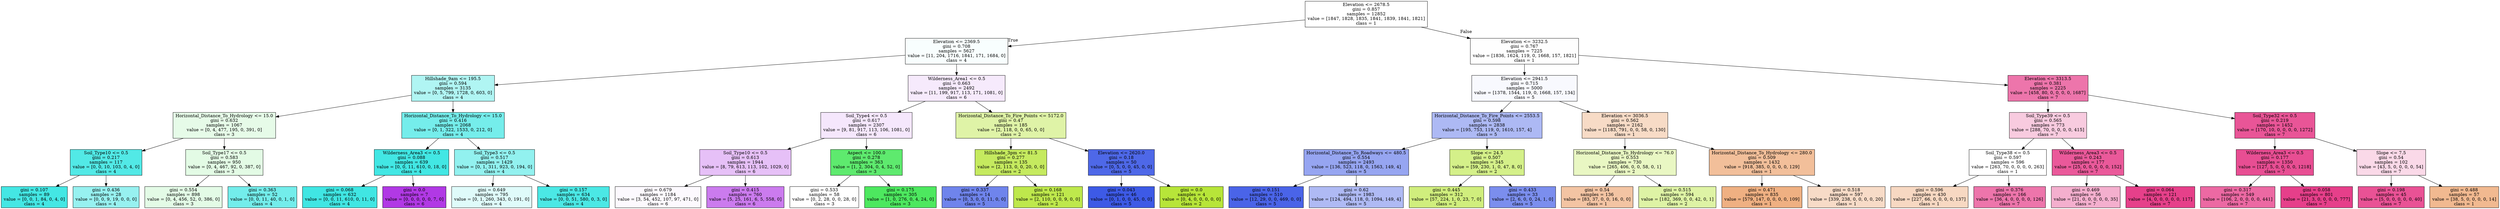 digraph Tree {
node [shape=box, style="filled", color="black"] ;
0 [label="Elevation <= 2678.5\ngini = 0.857\nsamples = 12852\nvalue = [1847, 1828, 1835, 1841, 1839, 1841, 1821]\nclass = 1", fillcolor="#e5813900"] ;
1 [label="Elevation <= 2369.5\ngini = 0.708\nsamples = 5627\nvalue = [11, 204, 1716, 1841, 171, 1684, 0]\nclass = 4", fillcolor="#39e5e208"] ;
0 -> 1 [labeldistance=2.5, labelangle=45, headlabel="True"] ;
2 [label="Hillshade_9am <= 195.5\ngini = 0.594\nsamples = 3135\nvalue = [0, 5, 799, 1728, 0, 603, 0]\nclass = 4", fillcolor="#39e5e265"] ;
1 -> 2 ;
3 [label="Horizontal_Distance_To_Hydrology <= 15.0\ngini = 0.632\nsamples = 1067\nvalue = [0, 4, 477, 195, 0, 391, 0]\nclass = 3", fillcolor="#39e54d20"] ;
2 -> 3 ;
4 [label="Soil_Type10 <= 0.5\ngini = 0.217\nsamples = 117\nvalue = [0, 0, 10, 103, 0, 4, 0]\nclass = 4", fillcolor="#39e5e2de"] ;
3 -> 4 ;
5 [label="gini = 0.107\nsamples = 89\nvalue = [0, 0, 1, 84, 0, 4, 0]\nclass = 4", fillcolor="#39e5e2f0"] ;
4 -> 5 ;
6 [label="gini = 0.436\nsamples = 28\nvalue = [0, 0, 9, 19, 0, 0, 0]\nclass = 4", fillcolor="#39e5e286"] ;
4 -> 6 ;
7 [label="Soil_Type17 <= 0.5\ngini = 0.583\nsamples = 950\nvalue = [0, 4, 467, 92, 0, 387, 0]\nclass = 3", fillcolor="#39e54d24"] ;
3 -> 7 ;
8 [label="gini = 0.554\nsamples = 898\nvalue = [0, 4, 456, 52, 0, 386, 0]\nclass = 3", fillcolor="#39e54d23"] ;
7 -> 8 ;
9 [label="gini = 0.363\nsamples = 52\nvalue = [0, 0, 11, 40, 0, 1, 0]\nclass = 4", fillcolor="#39e5e2b4"] ;
7 -> 9 ;
10 [label="Horizontal_Distance_To_Hydrology <= 15.0\ngini = 0.416\nsamples = 2068\nvalue = [0, 1, 322, 1533, 0, 212, 0]\nclass = 4", fillcolor="#39e5e2b1"] ;
2 -> 10 ;
11 [label="Wilderness_Area3 <= 0.5\ngini = 0.088\nsamples = 639\nvalue = [0, 0, 11, 610, 0, 18, 0]\nclass = 4", fillcolor="#39e5e2f3"] ;
10 -> 11 ;
12 [label="gini = 0.068\nsamples = 632\nvalue = [0, 0, 11, 610, 0, 11, 0]\nclass = 4", fillcolor="#39e5e2f6"] ;
11 -> 12 ;
13 [label="gini = 0.0\nsamples = 7\nvalue = [0, 0, 0, 0, 0, 7, 0]\nclass = 6", fillcolor="#b139e5ff"] ;
11 -> 13 ;
14 [label="Soil_Type3 <= 0.5\ngini = 0.517\nsamples = 1429\nvalue = [0, 1, 311, 923, 0, 194, 0]\nclass = 4", fillcolor="#39e5e28c"] ;
10 -> 14 ;
15 [label="gini = 0.649\nsamples = 795\nvalue = [0, 1, 260, 343, 0, 191, 0]\nclass = 4", fillcolor="#39e5e228"] ;
14 -> 15 ;
16 [label="gini = 0.157\nsamples = 634\nvalue = [0, 0, 51, 580, 0, 3, 0]\nclass = 4", fillcolor="#39e5e2e7"] ;
14 -> 16 ;
17 [label="Wilderness_Area1 <= 0.5\ngini = 0.663\nsamples = 2492\nvalue = [11, 199, 917, 113, 171, 1081, 0]\nclass = 6", fillcolor="#b139e51b"] ;
1 -> 17 ;
18 [label="Soil_Type4 <= 0.5\ngini = 0.617\nsamples = 2307\nvalue = [9, 81, 917, 113, 106, 1081, 0]\nclass = 6", fillcolor="#b139e51e"] ;
17 -> 18 ;
19 [label="Soil_Type10 <= 0.5\ngini = 0.613\nsamples = 1944\nvalue = [8, 79, 613, 113, 102, 1029, 0]\nclass = 6", fillcolor="#b139e550"] ;
18 -> 19 ;
20 [label="gini = 0.679\nsamples = 1184\nvalue = [3, 54, 452, 107, 97, 471, 0]\nclass = 6", fillcolor="#b139e507"] ;
19 -> 20 ;
21 [label="gini = 0.415\nsamples = 760\nvalue = [5, 25, 161, 6, 5, 558, 0]\nclass = 6", fillcolor="#b139e5a9"] ;
19 -> 21 ;
22 [label="Aspect <= 100.0\ngini = 0.278\nsamples = 363\nvalue = [1, 2, 304, 0, 4, 52, 0]\nclass = 3", fillcolor="#39e54dcf"] ;
18 -> 22 ;
23 [label="gini = 0.533\nsamples = 58\nvalue = [0, 2, 28, 0, 0, 28, 0]\nclass = 3", fillcolor="#39e54d00"] ;
22 -> 23 ;
24 [label="gini = 0.175\nsamples = 305\nvalue = [1, 0, 276, 0, 4, 24, 0]\nclass = 3", fillcolor="#39e54de5"] ;
22 -> 24 ;
25 [label="Horizontal_Distance_To_Fire_Points <= 5172.0\ngini = 0.47\nsamples = 185\nvalue = [2, 118, 0, 0, 65, 0, 0]\nclass = 2", fillcolor="#b7e53971"] ;
17 -> 25 ;
26 [label="Hillshade_3pm <= 81.5\ngini = 0.277\nsamples = 135\nvalue = [2, 113, 0, 0, 20, 0, 0]\nclass = 2", fillcolor="#b7e539ce"] ;
25 -> 26 ;
27 [label="gini = 0.337\nsamples = 14\nvalue = [0, 3, 0, 0, 11, 0, 0]\nclass = 5", fillcolor="#3956e5b9"] ;
26 -> 27 ;
28 [label="gini = 0.168\nsamples = 121\nvalue = [2, 110, 0, 0, 9, 0, 0]\nclass = 2", fillcolor="#b7e539e6"] ;
26 -> 28 ;
29 [label="Elevation <= 2620.0\ngini = 0.18\nsamples = 50\nvalue = [0, 5, 0, 0, 45, 0, 0]\nclass = 5", fillcolor="#3956e5e3"] ;
25 -> 29 ;
30 [label="gini = 0.043\nsamples = 46\nvalue = [0, 1, 0, 0, 45, 0, 0]\nclass = 5", fillcolor="#3956e5f9"] ;
29 -> 30 ;
31 [label="gini = 0.0\nsamples = 4\nvalue = [0, 4, 0, 0, 0, 0, 0]\nclass = 2", fillcolor="#b7e539ff"] ;
29 -> 31 ;
32 [label="Elevation <= 3232.5\ngini = 0.767\nsamples = 7225\nvalue = [1836, 1624, 119, 0, 1668, 157, 1821]\nclass = 1", fillcolor="#e5813901"] ;
0 -> 32 [labeldistance=2.5, labelangle=-45, headlabel="False"] ;
33 [label="Elevation <= 2941.5\ngini = 0.715\nsamples = 5000\nvalue = [1378, 1544, 119, 0, 1668, 157, 134]\nclass = 5", fillcolor="#3956e509"] ;
32 -> 33 ;
34 [label="Horizontal_Distance_To_Fire_Points <= 2553.5\ngini = 0.598\nsamples = 2838\nvalue = [195, 753, 119, 0, 1610, 157, 4]\nclass = 5", fillcolor="#3956e569"] ;
33 -> 34 ;
35 [label="Horizontal_Distance_To_Roadways <= 480.5\ngini = 0.554\nsamples = 2493\nvalue = [136, 523, 118, 0, 1563, 149, 4]\nclass = 5", fillcolor="#3956e587"] ;
34 -> 35 ;
36 [label="gini = 0.151\nsamples = 510\nvalue = [12, 29, 0, 0, 469, 0, 0]\nclass = 5", fillcolor="#3956e5e9"] ;
35 -> 36 ;
37 [label="gini = 0.62\nsamples = 1983\nvalue = [124, 494, 118, 0, 1094, 149, 4]\nclass = 5", fillcolor="#3956e567"] ;
35 -> 37 ;
38 [label="Slope <= 24.5\ngini = 0.507\nsamples = 345\nvalue = [59, 230, 1, 0, 47, 8, 0]\nclass = 2", fillcolor="#b7e53998"] ;
34 -> 38 ;
39 [label="gini = 0.445\nsamples = 312\nvalue = [57, 224, 1, 0, 23, 7, 0]\nclass = 2", fillcolor="#b7e539a7"] ;
38 -> 39 ;
40 [label="gini = 0.433\nsamples = 33\nvalue = [2, 6, 0, 0, 24, 1, 0]\nclass = 5", fillcolor="#3956e5aa"] ;
38 -> 40 ;
41 [label="Elevation <= 3036.5\ngini = 0.562\nsamples = 2162\nvalue = [1183, 791, 0, 0, 58, 0, 130]\nclass = 1", fillcolor="#e5813949"] ;
33 -> 41 ;
42 [label="Horizontal_Distance_To_Hydrology <= 76.0\ngini = 0.553\nsamples = 730\nvalue = [265, 406, 0, 0, 58, 0, 1]\nclass = 2", fillcolor="#b7e5394d"] ;
41 -> 42 ;
43 [label="gini = 0.54\nsamples = 136\nvalue = [83, 37, 0, 0, 16, 0, 0]\nclass = 1", fillcolor="#e5813976"] ;
42 -> 43 ;
44 [label="gini = 0.515\nsamples = 594\nvalue = [182, 369, 0, 0, 42, 0, 1]\nclass = 2", fillcolor="#b7e53974"] ;
42 -> 44 ;
45 [label="Horizontal_Distance_To_Hydrology <= 280.0\ngini = 0.509\nsamples = 1432\nvalue = [918, 385, 0, 0, 0, 0, 129]\nclass = 1", fillcolor="#e5813982"] ;
41 -> 45 ;
46 [label="gini = 0.471\nsamples = 835\nvalue = [579, 147, 0, 0, 0, 0, 109]\nclass = 1", fillcolor="#e58139a0"] ;
45 -> 46 ;
47 [label="gini = 0.518\nsamples = 597\nvalue = [339, 238, 0, 0, 0, 0, 20]\nclass = 1", fillcolor="#e5813948"] ;
45 -> 47 ;
48 [label="Elevation <= 3313.5\ngini = 0.381\nsamples = 2225\nvalue = [458, 80, 0, 0, 0, 0, 1687]\nclass = 7", fillcolor="#e53986b1"] ;
32 -> 48 ;
49 [label="Soil_Type39 <= 0.5\ngini = 0.565\nsamples = 773\nvalue = [288, 70, 0, 0, 0, 0, 415]\nclass = 7", fillcolor="#e5398643"] ;
48 -> 49 ;
50 [label="Soil_Type38 <= 0.5\ngini = 0.597\nsamples = 596\nvalue = [263, 70, 0, 0, 0, 0, 263]\nclass = 1", fillcolor="#e5813900"] ;
49 -> 50 ;
51 [label="gini = 0.596\nsamples = 430\nvalue = [227, 66, 0, 0, 0, 0, 137]\nclass = 1", fillcolor="#e581394e"] ;
50 -> 51 ;
52 [label="gini = 0.376\nsamples = 166\nvalue = [36, 4, 0, 0, 0, 0, 126]\nclass = 7", fillcolor="#e53986b1"] ;
50 -> 52 ;
53 [label="Wilderness_Area3 <= 0.5\ngini = 0.243\nsamples = 177\nvalue = [25, 0, 0, 0, 0, 0, 152]\nclass = 7", fillcolor="#e53986d5"] ;
49 -> 53 ;
54 [label="gini = 0.469\nsamples = 56\nvalue = [21, 0, 0, 0, 0, 0, 35]\nclass = 7", fillcolor="#e5398666"] ;
53 -> 54 ;
55 [label="gini = 0.064\nsamples = 121\nvalue = [4, 0, 0, 0, 0, 0, 117]\nclass = 7", fillcolor="#e53986f6"] ;
53 -> 55 ;
56 [label="Soil_Type32 <= 0.5\ngini = 0.219\nsamples = 1452\nvalue = [170, 10, 0, 0, 0, 0, 1272]\nclass = 7", fillcolor="#e53986db"] ;
48 -> 56 ;
57 [label="Wilderness_Area3 <= 0.5\ngini = 0.177\nsamples = 1350\nvalue = [127, 5, 0, 0, 0, 0, 1218]\nclass = 7", fillcolor="#e53986e3"] ;
56 -> 57 ;
58 [label="gini = 0.317\nsamples = 549\nvalue = [106, 2, 0, 0, 0, 0, 441]\nclass = 7", fillcolor="#e53986c1"] ;
57 -> 58 ;
59 [label="gini = 0.058\nsamples = 801\nvalue = [21, 3, 0, 0, 0, 0, 777]\nclass = 7", fillcolor="#e53986f7"] ;
57 -> 59 ;
60 [label="Slope <= 7.5\ngini = 0.54\nsamples = 102\nvalue = [43, 5, 0, 0, 0, 0, 54]\nclass = 7", fillcolor="#e5398630"] ;
56 -> 60 ;
61 [label="gini = 0.198\nsamples = 45\nvalue = [5, 0, 0, 0, 0, 0, 40]\nclass = 7", fillcolor="#e53986df"] ;
60 -> 61 ;
62 [label="gini = 0.488\nsamples = 57\nvalue = [38, 5, 0, 0, 0, 0, 14]\nclass = 1", fillcolor="#e581398e"] ;
60 -> 62 ;
}